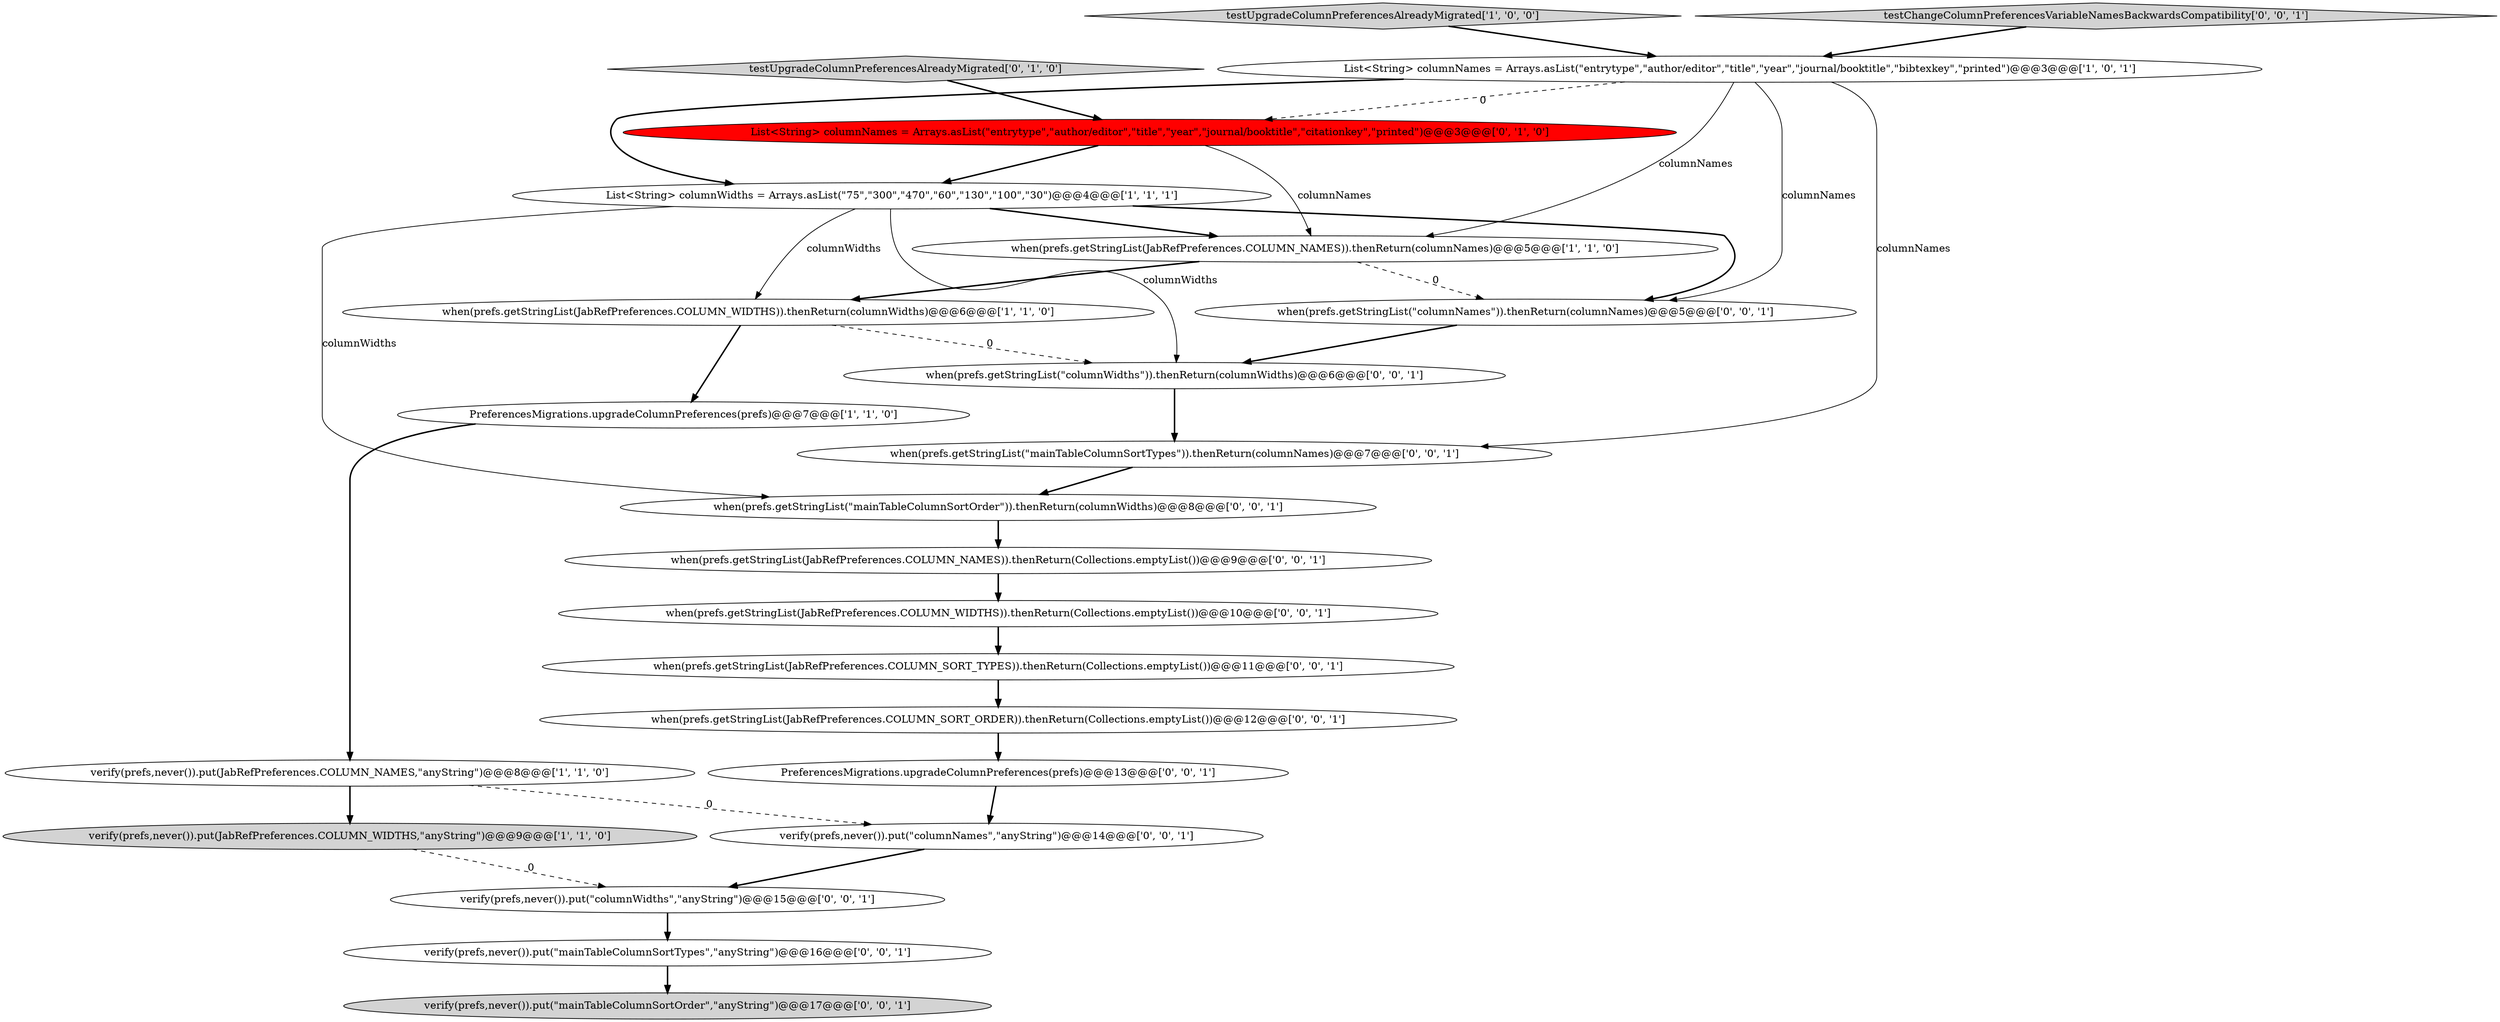 digraph {
0 [style = filled, label = "List<String> columnWidths = Arrays.asList(\"75\",\"300\",\"470\",\"60\",\"130\",\"100\",\"30\")@@@4@@@['1', '1', '1']", fillcolor = white, shape = ellipse image = "AAA0AAABBB1BBB"];
11 [style = filled, label = "verify(prefs,never()).put(\"mainTableColumnSortOrder\",\"anyString\")@@@17@@@['0', '0', '1']", fillcolor = lightgray, shape = ellipse image = "AAA0AAABBB3BBB"];
18 [style = filled, label = "when(prefs.getStringList(\"columnWidths\")).thenReturn(columnWidths)@@@6@@@['0', '0', '1']", fillcolor = white, shape = ellipse image = "AAA0AAABBB3BBB"];
7 [style = filled, label = "when(prefs.getStringList(JabRefPreferences.COLUMN_NAMES)).thenReturn(columnNames)@@@5@@@['1', '1', '0']", fillcolor = white, shape = ellipse image = "AAA0AAABBB1BBB"];
22 [style = filled, label = "PreferencesMigrations.upgradeColumnPreferences(prefs)@@@13@@@['0', '0', '1']", fillcolor = white, shape = ellipse image = "AAA0AAABBB3BBB"];
16 [style = filled, label = "verify(prefs,never()).put(\"mainTableColumnSortTypes\",\"anyString\")@@@16@@@['0', '0', '1']", fillcolor = white, shape = ellipse image = "AAA0AAABBB3BBB"];
5 [style = filled, label = "verify(prefs,never()).put(JabRefPreferences.COLUMN_NAMES,\"anyString\")@@@8@@@['1', '1', '0']", fillcolor = white, shape = ellipse image = "AAA0AAABBB1BBB"];
2 [style = filled, label = "testUpgradeColumnPreferencesAlreadyMigrated['1', '0', '0']", fillcolor = lightgray, shape = diamond image = "AAA0AAABBB1BBB"];
15 [style = filled, label = "when(prefs.getStringList(\"mainTableColumnSortOrder\")).thenReturn(columnWidths)@@@8@@@['0', '0', '1']", fillcolor = white, shape = ellipse image = "AAA0AAABBB3BBB"];
23 [style = filled, label = "testChangeColumnPreferencesVariableNamesBackwardsCompatibility['0', '0', '1']", fillcolor = lightgray, shape = diamond image = "AAA0AAABBB3BBB"];
21 [style = filled, label = "when(prefs.getStringList(JabRefPreferences.COLUMN_WIDTHS)).thenReturn(Collections.emptyList())@@@10@@@['0', '0', '1']", fillcolor = white, shape = ellipse image = "AAA0AAABBB3BBB"];
6 [style = filled, label = "verify(prefs,never()).put(JabRefPreferences.COLUMN_WIDTHS,\"anyString\")@@@9@@@['1', '1', '0']", fillcolor = lightgray, shape = ellipse image = "AAA0AAABBB1BBB"];
14 [style = filled, label = "when(prefs.getStringList(JabRefPreferences.COLUMN_SORT_TYPES)).thenReturn(Collections.emptyList())@@@11@@@['0', '0', '1']", fillcolor = white, shape = ellipse image = "AAA0AAABBB3BBB"];
4 [style = filled, label = "List<String> columnNames = Arrays.asList(\"entrytype\",\"author/editor\",\"title\",\"year\",\"journal/booktitle\",\"bibtexkey\",\"printed\")@@@3@@@['1', '0', '1']", fillcolor = white, shape = ellipse image = "AAA0AAABBB1BBB"];
20 [style = filled, label = "verify(prefs,never()).put(\"columnNames\",\"anyString\")@@@14@@@['0', '0', '1']", fillcolor = white, shape = ellipse image = "AAA0AAABBB3BBB"];
13 [style = filled, label = "when(prefs.getStringList(\"columnNames\")).thenReturn(columnNames)@@@5@@@['0', '0', '1']", fillcolor = white, shape = ellipse image = "AAA0AAABBB3BBB"];
3 [style = filled, label = "when(prefs.getStringList(JabRefPreferences.COLUMN_WIDTHS)).thenReturn(columnWidths)@@@6@@@['1', '1', '0']", fillcolor = white, shape = ellipse image = "AAA0AAABBB1BBB"];
10 [style = filled, label = "when(prefs.getStringList(JabRefPreferences.COLUMN_NAMES)).thenReturn(Collections.emptyList())@@@9@@@['0', '0', '1']", fillcolor = white, shape = ellipse image = "AAA0AAABBB3BBB"];
17 [style = filled, label = "verify(prefs,never()).put(\"columnWidths\",\"anyString\")@@@15@@@['0', '0', '1']", fillcolor = white, shape = ellipse image = "AAA0AAABBB3BBB"];
9 [style = filled, label = "testUpgradeColumnPreferencesAlreadyMigrated['0', '1', '0']", fillcolor = lightgray, shape = diamond image = "AAA0AAABBB2BBB"];
12 [style = filled, label = "when(prefs.getStringList(JabRefPreferences.COLUMN_SORT_ORDER)).thenReturn(Collections.emptyList())@@@12@@@['0', '0', '1']", fillcolor = white, shape = ellipse image = "AAA0AAABBB3BBB"];
1 [style = filled, label = "PreferencesMigrations.upgradeColumnPreferences(prefs)@@@7@@@['1', '1', '0']", fillcolor = white, shape = ellipse image = "AAA0AAABBB1BBB"];
19 [style = filled, label = "when(prefs.getStringList(\"mainTableColumnSortTypes\")).thenReturn(columnNames)@@@7@@@['0', '0', '1']", fillcolor = white, shape = ellipse image = "AAA0AAABBB3BBB"];
8 [style = filled, label = "List<String> columnNames = Arrays.asList(\"entrytype\",\"author/editor\",\"title\",\"year\",\"journal/booktitle\",\"citationkey\",\"printed\")@@@3@@@['0', '1', '0']", fillcolor = red, shape = ellipse image = "AAA1AAABBB2BBB"];
1->5 [style = bold, label=""];
15->10 [style = bold, label=""];
20->17 [style = bold, label=""];
16->11 [style = bold, label=""];
0->13 [style = bold, label=""];
3->1 [style = bold, label=""];
0->3 [style = solid, label="columnWidths"];
4->13 [style = solid, label="columnNames"];
3->18 [style = dashed, label="0"];
18->19 [style = bold, label=""];
23->4 [style = bold, label=""];
6->17 [style = dashed, label="0"];
10->21 [style = bold, label=""];
9->8 [style = bold, label=""];
2->4 [style = bold, label=""];
7->3 [style = bold, label=""];
4->0 [style = bold, label=""];
5->20 [style = dashed, label="0"];
0->7 [style = bold, label=""];
8->0 [style = bold, label=""];
5->6 [style = bold, label=""];
22->20 [style = bold, label=""];
0->15 [style = solid, label="columnWidths"];
14->12 [style = bold, label=""];
4->8 [style = dashed, label="0"];
7->13 [style = dashed, label="0"];
0->18 [style = solid, label="columnWidths"];
8->7 [style = solid, label="columnNames"];
19->15 [style = bold, label=""];
4->7 [style = solid, label="columnNames"];
12->22 [style = bold, label=""];
17->16 [style = bold, label=""];
13->18 [style = bold, label=""];
4->19 [style = solid, label="columnNames"];
21->14 [style = bold, label=""];
}
